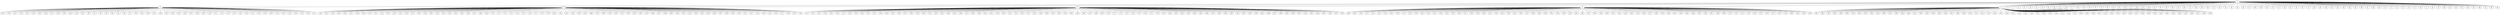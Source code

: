 
graph graphname {
    0 -- 1
0 -- 2
0 -- 3
0 -- 4
0 -- 5
0 -- 6
0 -- 7
0 -- 8
0 -- 9
0 -- 10
0 -- 11
0 -- 12
0 -- 13
0 -- 14
0 -- 15
0 -- 16
0 -- 17
0 -- 18
0 -- 19
0 -- 20
0 -- 21
0 -- 22
0 -- 23
0 -- 24
0 -- 25
0 -- 26
0 -- 27
0 -- 28
0 -- 29
0 -- 30
0 -- 31
0 -- 32
0 -- 33
0 -- 34
0 -- 35
0 -- 36
0 -- 37
0 -- 38
0 -- 39
0 -- 40
0 -- 41
0 -- 42
0 -- 43
0 -- 44
0 -- 45
0 -- 46
0 -- 47
0 -- 48
0 -- 49
0 -- 50
0 -- 51
0 -- 52
0 -- 53
0 -- 54
0 -- 55
0 -- 56
0 -- 57
0 -- 58
0 -- 59
0 -- 60
0 -- 61
0 -- 62
0 -- 63
0 -- 64
0 -- 65
0 -- 66
0 -- 67
0 -- 68
0 -- 69
0 -- 70
0 -- 71
0 -- 72
0 -- 73
0 -- 74
0 -- 75
0 -- 76
0 -- 77
0 -- 78
0 -- 79
0 -- 80
0 -- 81
0 -- 82
0 -- 83
0 -- 84
0 -- 85
0 -- 86
0 -- 87
0 -- 88
0 -- 89
1 -- 128
1 -- 130
1 -- 131
1 -- 132
1 -- 133
1 -- 134
1 -- 129
1 -- 136
1 -- 137
1 -- 138
1 -- 139
1 -- 140
1 -- 141
1 -- 135
1 -- 90
1 -- 91
1 -- 92
1 -- 93
1 -- 94
1 -- 95
1 -- 96
1 -- 97
1 -- 98
1 -- 99
1 -- 100
1 -- 101
1 -- 102
1 -- 103
1 -- 104
1 -- 105
1 -- 106
1 -- 107
1 -- 108
1 -- 109
1 -- 110
1 -- 111
1 -- 112
1 -- 113
1 -- 114
1 -- 115
1 -- 116
1 -- 117
1 -- 118
1 -- 119
1 -- 120
1 -- 121
1 -- 122
1 -- 123
1 -- 124
1 -- 125
1 -- 126
1 -- 127
2 -- 142
2 -- 143
2 -- 144
2 -- 145
2 -- 146
2 -- 147
2 -- 148
2 -- 149
2 -- 150
2 -- 151
2 -- 152
2 -- 153
2 -- 154
2 -- 155
2 -- 156
2 -- 157
2 -- 158
2 -- 159
2 -- 160
2 -- 161
2 -- 162
2 -- 163
2 -- 164
2 -- 165
2 -- 166
2 -- 167
2 -- 168
2 -- 169
2 -- 170
2 -- 171
2 -- 172
2 -- 173
2 -- 174
2 -- 175
2 -- 176
2 -- 177
2 -- 178
2 -- 179
2 -- 180
2 -- 181
2 -- 182
2 -- 183
2 -- 184
2 -- 185
2 -- 186
2 -- 187
2 -- 188
2 -- 189
2 -- 190
2 -- 191
2 -- 192
2 -- 193
2 -- 194
2 -- 195
2 -- 196
2 -- 197
2 -- 198
2 -- 199
2 -- 200
2 -- 201
2 -- 202
2 -- 203
2 -- 204
2 -- 205
2 -- 206
2 -- 207
2 -- 208
2 -- 209
2 -- 210
2 -- 211
2 -- 212
2 -- 213
2 -- 214
2 -- 215
2 -- 216
2 -- 217
2 -- 218
2 -- 219
2 -- 220
3 -- 221
3 -- 222
3 -- 223
3 -- 224
3 -- 225
3 -- 226
3 -- 227
3 -- 228
3 -- 229
3 -- 230
3 -- 231
3 -- 232
3 -- 233
3 -- 234
3 -- 235
3 -- 236
3 -- 237
3 -- 238
3 -- 239
3 -- 240
3 -- 241
3 -- 242
3 -- 243
3 -- 244
3 -- 245
3 -- 246
3 -- 247
3 -- 248
3 -- 249
3 -- 250
3 -- 251
3 -- 252
3 -- 253
3 -- 254
3 -- 255
3 -- 256
3 -- 257
3 -- 258
3 -- 259
3 -- 260
3 -- 261
3 -- 262
3 -- 263
3 -- 264
3 -- 265
3 -- 266
3 -- 267
3 -- 268
3 -- 269
3 -- 270
3 -- 271
3 -- 272
3 -- 273
3 -- 274
3 -- 275
3 -- 276
3 -- 277
3 -- 278
3 -- 279
3 -- 280
3 -- 281
3 -- 282
3 -- 283
3 -- 284
3 -- 285
3 -- 286
3 -- 287
3 -- 288
3 -- 289
3 -- 290
3 -- 291
3 -- 292
3 -- 293
3 -- 294
3 -- 295
3 -- 296
3 -- 297
3 -- 298
3 -- 299
3 -- 300
3 -- 301
3 -- 302
3 -- 303
3 -- 304
3 -- 305
3 -- 306
3 -- 307
3 -- 308
4 -- 384
4 -- 309
4 -- 310
4 -- 311
4 -- 312
4 -- 313
4 -- 314
4 -- 315
4 -- 316
4 -- 317
4 -- 318
4 -- 319
4 -- 320
4 -- 321
4 -- 322
4 -- 323
4 -- 324
4 -- 325
4 -- 326
4 -- 327
4 -- 328
4 -- 329
4 -- 330
4 -- 331
4 -- 332
4 -- 333
4 -- 334
4 -- 335
4 -- 336
4 -- 337
4 -- 338
4 -- 339
4 -- 340
4 -- 341
4 -- 342
4 -- 343
4 -- 344
4 -- 345
4 -- 346
4 -- 347
4 -- 348
4 -- 349
4 -- 350
4 -- 351
4 -- 352
4 -- 353
4 -- 354
4 -- 355
4 -- 356
4 -- 357
4 -- 358
4 -- 359
4 -- 360
4 -- 361
4 -- 362
4 -- 363
4 -- 364
4 -- 365
4 -- 366
4 -- 367
4 -- 368
4 -- 369
4 -- 370
4 -- 371
4 -- 372
4 -- 373
4 -- 374
4 -- 375
4 -- 376
4 -- 377
4 -- 378
4 -- 379
4 -- 380
4 -- 381
4 -- 382
4 -- 383
5 -- 385
5 -- 386
5 -- 387
5 -- 388
5 -- 389
5 -- 390
5 -- 391
5 -- 392
5 -- 393
5 -- 394
5 -- 395
5 -- 396
5 -- 397
5 -- 398
5 -- 399
5 -- 400
5 -- 401
5 -- 402
5 -- 403
5 -- 404
5 -- 405
5 -- 406
5 -- 407
5 -- 408
5 -- 409
5 -- 410
5 -- 411
5 -- 412
5 -- 413
5 -- 414
5 -- 415
5 -- 416
5 -- 417
5 -- 418
5 -- 419
5 -- 420
5 -- 421
5 -- 422
5 -- 423
5 -- 424
5 -- 425
5 -- 426
5 -- 427
5 -- 428
5 -- 429
5 -- 430
5 -- 431
5 -- 432
5 -- 433
5 -- 434
5 -- 435
5 -- 436
5 -- 437
5 -- 438
5 -- 439
5 -- 440
5 -- 441
5 -- 442
5 -- 443
5 -- 444
5 -- 445
5 -- 446
5 -- 447
5 -- 448
5 -- 449

}
